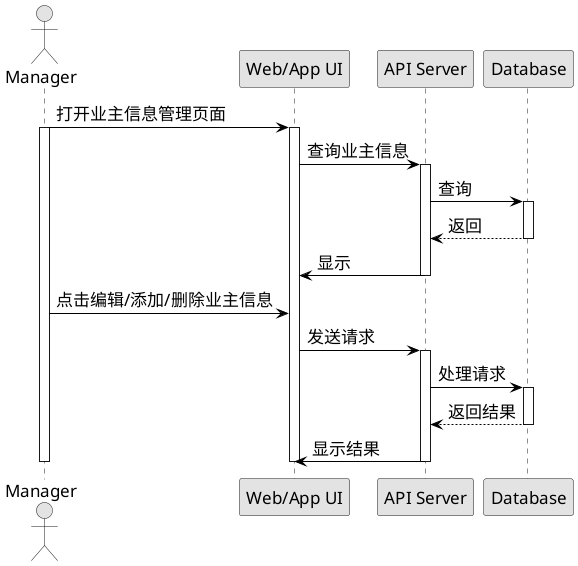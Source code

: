 @startuml

skinparam classBackgroundColor transparent
skinparam classBorderColor black
skinparam Shadowing false
skinparam  ArrowColor black
skinparam defaultFontsize 17
skinparam monochrome true
actor Manager
participant "Web/App UI"
participant "API Server"
participant "Database"

Manager -> "Web/App UI": 打开业主信息管理页面
activate Manager
activate "Web/App UI"
"Web/App UI" -> "API Server": 查询业主信息
activate "API Server"
"API Server" -> "Database": 查询
activate "Database"
"Database" --> "API Server": 返回
deactivate "Database"
"API Server" -> "Web/App UI": 显示
deactivate "API Server"

Manager -> "Web/App UI": 点击编辑/添加/删除业主信息
"Web/App UI" -> "API Server": 发送请求
activate "API Server"
"API Server" -> "Database": 处理请求
activate "Database"
"Database" --> "API Server": 返回结果
deactivate "Database"
"API Server" -> "Web/App UI": 显示结果
deactivate "API Server"

deactivate "Web/App UI"
deactivate Manager
@enduml